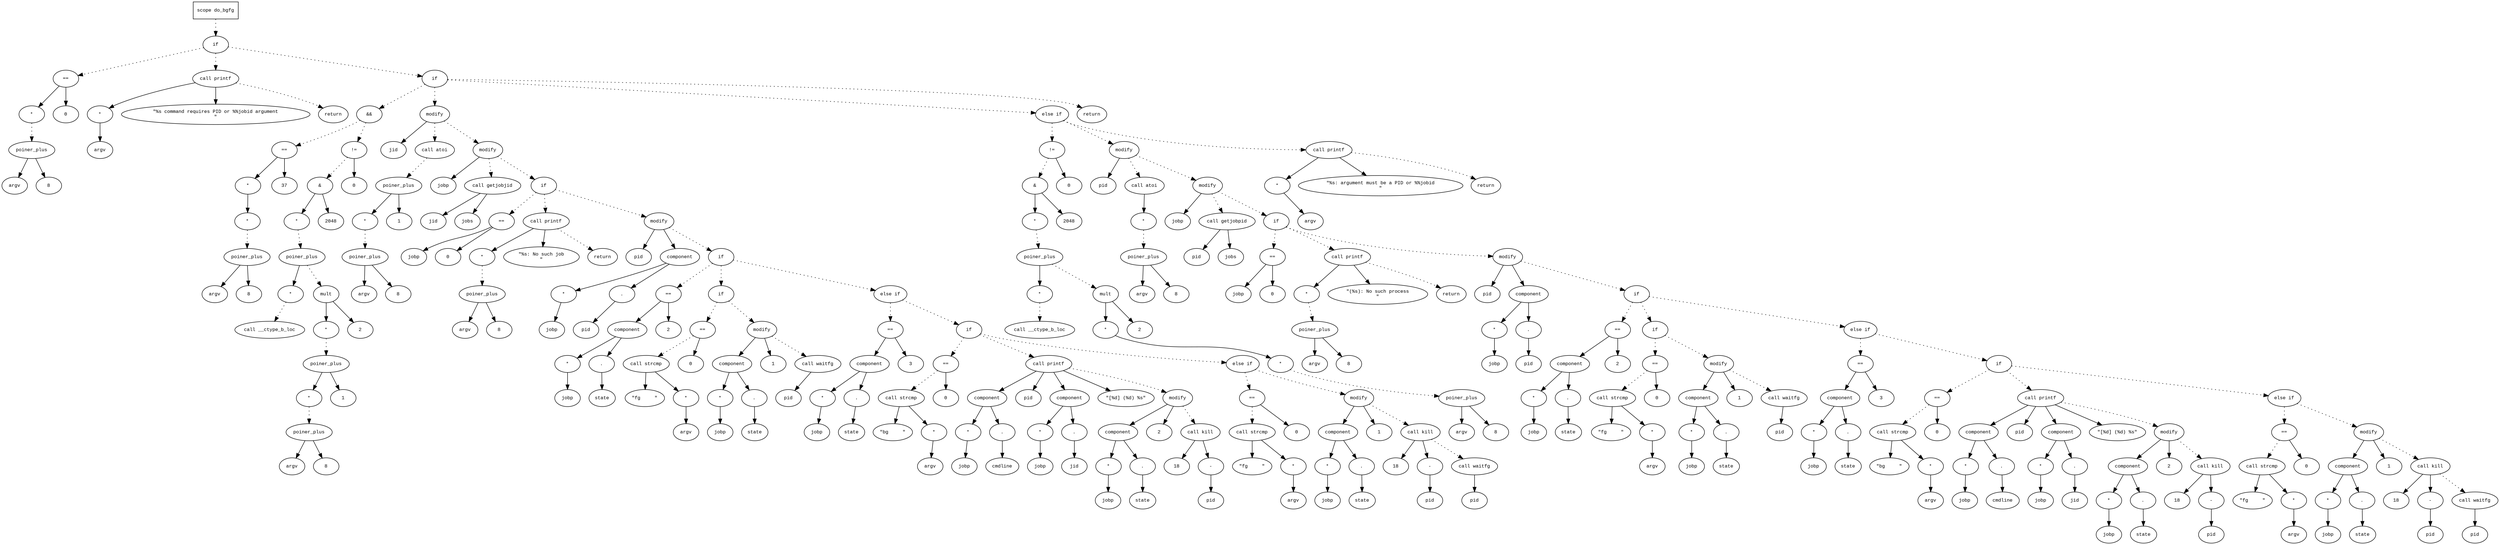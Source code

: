 digraph AST {
  graph [fontname="Times New Roman",fontsize=10];
  node  [fontname="Courier New",fontsize=10];
  edge  [fontname="Times New Roman",fontsize=10];

  node1 [label="scope do_bgfg",shape=box];
  node2 [label="if",shape=ellipse];
  node1 -> node2 [style=dotted];
  node3 [label="==",shape=ellipse];
  node4 [label="*",shape=ellipse];
  node5 [label="poiner_plus",shape=ellipse];
  node6 [label="argv",shape=ellipse];
  node5 -> node6;
  node7 [label="8",shape=ellipse];
  node5 -> node7;
  node4 -> node5 [style=dotted];
  node3 -> node4;
  node8 [label="0",shape=ellipse];
  node3 -> node8;
  node2 -> node3 [style=dotted];
  node9 [label="call printf",shape=ellipse];
  node10 [label="*",shape=ellipse];
  node11 [label="argv",shape=ellipse];
  node10 -> node11;
  node9 -> node10;
  node12 [label="\"%s command requires PID or %%jobid argument
\"",shape=ellipse];
  node9 -> node12;
  node2 -> node9 [style=dotted];
  node13 [label="return",shape=ellipse];
  node9 -> node13 [style=dotted];
  node14 [label="if",shape=ellipse];
  node2 -> node14 [style=dotted];
  node15 [label="&&",shape=ellipse];
  node16 [label="==",shape=ellipse];
  node17 [label="*",shape=ellipse];
  node18 [label="*",shape=ellipse];
  node19 [label="poiner_plus",shape=ellipse];
  node20 [label="argv",shape=ellipse];
  node19 -> node20;
  node21 [label="8",shape=ellipse];
  node19 -> node21;
  node18 -> node19 [style=dotted];
  node17 -> node18;
  node16 -> node17;
  node22 [label="37",shape=ellipse];
  node16 -> node22;
  node15 -> node16 [style=dotted];
  node23 [label="!=",shape=ellipse];
  node24 [label="&",shape=ellipse];
  node25 [label="*",shape=ellipse];
  node26 [label="poiner_plus",shape=ellipse];
  node27 [label="*",shape=ellipse];
  node28 [label="call __ctype_b_loc",shape=ellipse];
  node27 -> node28 [style=dotted];
  node26 -> node27;
  node29 [label="mult",shape=ellipse];
  node30 [label="*",shape=ellipse];
  node31 [label="poiner_plus",shape=ellipse];
  node32 [label="*",shape=ellipse];
  node33 [label="poiner_plus",shape=ellipse];
  node34 [label="argv",shape=ellipse];
  node33 -> node34;
  node35 [label="8",shape=ellipse];
  node33 -> node35;
  node32 -> node33 [style=dotted];
  node31 -> node32;
  node36 [label="1",shape=ellipse];
  node31 -> node36;
  node30 -> node31 [style=dotted];
  node29 -> node30;
  node37 [label="2",shape=ellipse];
  node29 -> node37;
  node26 -> node29 [style=dotted];
  node25 -> node26 [style=dotted];
  node24 -> node25;
  node38 [label="2048",shape=ellipse];
  node24 -> node38;
  node23 -> node24 [style=dotted];
  node39 [label="0",shape=ellipse];
  node23 -> node39;
  node15 -> node23 [style=dotted];
  node14 -> node15 [style=dotted];
  node40 [label="modify",shape=ellipse];
  node41 [label="jid",shape=ellipse];
  node40 -> node41;
  node42 [label="call atoi",shape=ellipse];
  node43 [label="poiner_plus",shape=ellipse];
  node44 [label="*",shape=ellipse];
  node45 [label="poiner_plus",shape=ellipse];
  node46 [label="argv",shape=ellipse];
  node45 -> node46;
  node47 [label="8",shape=ellipse];
  node45 -> node47;
  node44 -> node45 [style=dotted];
  node43 -> node44;
  node48 [label="1",shape=ellipse];
  node43 -> node48;
  node42 -> node43 [style=dotted];
  node40 -> node42 [style=dotted];
  node14 -> node40 [style=dotted];
  node49 [label="modify",shape=ellipse];
  node50 [label="jobp",shape=ellipse];
  node49 -> node50;
  node51 [label="call getjobjid",shape=ellipse];
  node52 [label="jid",shape=ellipse];
  node51 -> node52;
  node53 [label="jobs",shape=ellipse];
  node51 -> node53;
  node49 -> node51 [style=dotted];
  node40 -> node49 [style=dotted];
  node54 [label="if",shape=ellipse];
  node49 -> node54 [style=dotted];
  node55 [label="==",shape=ellipse];
  node56 [label="jobp",shape=ellipse];
  node55 -> node56;
  node57 [label="0",shape=ellipse];
  node55 -> node57;
  node54 -> node55 [style=dotted];
  node58 [label="call printf",shape=ellipse];
  node59 [label="*",shape=ellipse];
  node60 [label="poiner_plus",shape=ellipse];
  node61 [label="argv",shape=ellipse];
  node60 -> node61;
  node62 [label="8",shape=ellipse];
  node60 -> node62;
  node59 -> node60 [style=dotted];
  node58 -> node59;
  node63 [label="\"%s: No such job
\"",shape=ellipse];
  node58 -> node63;
  node54 -> node58 [style=dotted];
  node64 [label="return",shape=ellipse];
  node58 -> node64 [style=dotted];
  node65 [label="modify",shape=ellipse];
  node66 [label="pid",shape=ellipse];
  node65 -> node66;
  node67 [label="component",shape=ellipse];
  node65 -> node67;
  node68 [label="*",shape=ellipse];
  node69 [label="jobp",shape=ellipse];
  node68 -> node69;
  node67 -> node68;
  node70 [label=".",shape=ellipse];
  node67 -> node70;
  node71 [label="pid",shape=ellipse];
  node70 -> node71;
  node54 -> node65 [style=dotted];
  node72 [label="if",shape=ellipse];
  node65 -> node72 [style=dotted];
  node73 [label="==",shape=ellipse];
  node74 [label="component",shape=ellipse];
  node73 -> node74;
  node75 [label="*",shape=ellipse];
  node76 [label="jobp",shape=ellipse];
  node75 -> node76;
  node74 -> node75;
  node77 [label=".",shape=ellipse];
  node74 -> node77;
  node78 [label="state",shape=ellipse];
  node77 -> node78;
  node79 [label="2",shape=ellipse];
  node73 -> node79;
  node72 -> node73 [style=dotted];
  node80 [label="if",shape=ellipse];
  node72 -> node80 [style=dotted];
  node81 [label="==",shape=ellipse];
  node82 [label="call strcmp",shape=ellipse];
  node83 [label="\"fg     \"",shape=ellipse];
  node82 -> node83;
  node84 [label="*",shape=ellipse];
  node85 [label="argv",shape=ellipse];
  node84 -> node85;
  node82 -> node84;
  node81 -> node82 [style=dotted];
  node86 [label="0",shape=ellipse];
  node81 -> node86;
  node80 -> node81 [style=dotted];
  node87 [label="modify",shape=ellipse];
  node88 [label="component",shape=ellipse];
  node87 -> node88;
  node89 [label="*",shape=ellipse];
  node90 [label="jobp",shape=ellipse];
  node89 -> node90;
  node88 -> node89;
  node91 [label=".",shape=ellipse];
  node88 -> node91;
  node92 [label="state",shape=ellipse];
  node91 -> node92;
  node93 [label="1",shape=ellipse];
  node87 -> node93;
  node80 -> node87 [style=dotted];
  node94 [label="call waitfg",shape=ellipse];
  node95 [label="pid",shape=ellipse];
  node94 -> node95;
  node87 -> node94 [style=dotted];
  node96 [label="else if",shape=ellipse];
  node72 -> node96 [style=dotted];
  node97 [label="==",shape=ellipse];
  node98 [label="component",shape=ellipse];
  node97 -> node98;
  node99 [label="*",shape=ellipse];
  node100 [label="jobp",shape=ellipse];
  node99 -> node100;
  node98 -> node99;
  node101 [label=".",shape=ellipse];
  node98 -> node101;
  node102 [label="state",shape=ellipse];
  node101 -> node102;
  node103 [label="3",shape=ellipse];
  node97 -> node103;
  node96 -> node97 [style=dotted];
  node104 [label="if",shape=ellipse];
  node96 -> node104 [style=dotted];
  node105 [label="==",shape=ellipse];
  node106 [label="call strcmp",shape=ellipse];
  node107 [label="\"bg     \"",shape=ellipse];
  node106 -> node107;
  node108 [label="*",shape=ellipse];
  node109 [label="argv",shape=ellipse];
  node108 -> node109;
  node106 -> node108;
  node105 -> node106 [style=dotted];
  node110 [label="0",shape=ellipse];
  node105 -> node110;
  node104 -> node105 [style=dotted];
  node111 [label="call printf",shape=ellipse];
  node112 [label="component",shape=ellipse];
  node111 -> node112;
  node113 [label="*",shape=ellipse];
  node114 [label="jobp",shape=ellipse];
  node113 -> node114;
  node112 -> node113;
  node115 [label=".",shape=ellipse];
  node112 -> node115;
  node116 [label="cmdline",shape=ellipse];
  node115 -> node116;
  node117 [label="pid",shape=ellipse];
  node111 -> node117;
  node118 [label="component",shape=ellipse];
  node111 -> node118;
  node119 [label="*",shape=ellipse];
  node120 [label="jobp",shape=ellipse];
  node119 -> node120;
  node118 -> node119;
  node121 [label=".",shape=ellipse];
  node118 -> node121;
  node122 [label="jid",shape=ellipse];
  node121 -> node122;
  node123 [label="\"[%d] (%d) %s\"",shape=ellipse];
  node111 -> node123;
  node104 -> node111 [style=dotted];
  node124 [label="modify",shape=ellipse];
  node125 [label="component",shape=ellipse];
  node124 -> node125;
  node126 [label="*",shape=ellipse];
  node127 [label="jobp",shape=ellipse];
  node126 -> node127;
  node125 -> node126;
  node128 [label=".",shape=ellipse];
  node125 -> node128;
  node129 [label="state",shape=ellipse];
  node128 -> node129;
  node130 [label="2",shape=ellipse];
  node124 -> node130;
  node111 -> node124 [style=dotted];
  node131 [label="call kill",shape=ellipse];
  node132 [label="18",shape=ellipse];
  node131 -> node132;
  node133 [label="-",shape=ellipse];
  node134 [label="pid",shape=ellipse];
  node133 -> node134;
  node131 -> node133;
  node124 -> node131 [style=dotted];
  node135 [label="else if",shape=ellipse];
  node104 -> node135 [style=dotted];
  node136 [label="==",shape=ellipse];
  node137 [label="call strcmp",shape=ellipse];
  node138 [label="\"fg     \"",shape=ellipse];
  node137 -> node138;
  node139 [label="*",shape=ellipse];
  node140 [label="argv",shape=ellipse];
  node139 -> node140;
  node137 -> node139;
  node136 -> node137 [style=dotted];
  node141 [label="0",shape=ellipse];
  node136 -> node141;
  node135 -> node136 [style=dotted];
  node142 [label="modify",shape=ellipse];
  node143 [label="component",shape=ellipse];
  node142 -> node143;
  node144 [label="*",shape=ellipse];
  node145 [label="jobp",shape=ellipse];
  node144 -> node145;
  node143 -> node144;
  node146 [label=".",shape=ellipse];
  node143 -> node146;
  node147 [label="state",shape=ellipse];
  node146 -> node147;
  node148 [label="1",shape=ellipse];
  node142 -> node148;
  node135 -> node142 [style=dotted];
  node149 [label="call kill",shape=ellipse];
  node150 [label="18",shape=ellipse];
  node149 -> node150;
  node151 [label="-",shape=ellipse];
  node152 [label="pid",shape=ellipse];
  node151 -> node152;
  node149 -> node151;
  node142 -> node149 [style=dotted];
  node153 [label="call waitfg",shape=ellipse];
  node154 [label="pid",shape=ellipse];
  node153 -> node154;
  node149 -> node153 [style=dotted];
  node155 [label="else if",shape=ellipse];
  node14 -> node155 [style=dotted];
  node156 [label="!=",shape=ellipse];
  node157 [label="&",shape=ellipse];
  node158 [label="*",shape=ellipse];
  node159 [label="poiner_plus",shape=ellipse];
  node160 [label="*",shape=ellipse];
  node161 [label="call __ctype_b_loc",shape=ellipse];
  node160 -> node161 [style=dotted];
  node159 -> node160;
  node162 [label="mult",shape=ellipse];
  node163 [label="*",shape=ellipse];
  node164 [label="*",shape=ellipse];
  node165 [label="poiner_plus",shape=ellipse];
  node166 [label="argv",shape=ellipse];
  node165 -> node166;
  node167 [label="8",shape=ellipse];
  node165 -> node167;
  node164 -> node165 [style=dotted];
  node163 -> node164;
  node162 -> node163;
  node168 [label="2",shape=ellipse];
  node162 -> node168;
  node159 -> node162 [style=dotted];
  node158 -> node159 [style=dotted];
  node157 -> node158;
  node169 [label="2048",shape=ellipse];
  node157 -> node169;
  node156 -> node157 [style=dotted];
  node170 [label="0",shape=ellipse];
  node156 -> node170;
  node155 -> node156 [style=dotted];
  node171 [label="modify",shape=ellipse];
  node172 [label="pid",shape=ellipse];
  node171 -> node172;
  node173 [label="call atoi",shape=ellipse];
  node174 [label="*",shape=ellipse];
  node175 [label="poiner_plus",shape=ellipse];
  node176 [label="argv",shape=ellipse];
  node175 -> node176;
  node177 [label="8",shape=ellipse];
  node175 -> node177;
  node174 -> node175 [style=dotted];
  node173 -> node174;
  node171 -> node173 [style=dotted];
  node155 -> node171 [style=dotted];
  node178 [label="modify",shape=ellipse];
  node179 [label="jobp",shape=ellipse];
  node178 -> node179;
  node180 [label="call getjobpid",shape=ellipse];
  node181 [label="pid",shape=ellipse];
  node180 -> node181;
  node182 [label="jobs",shape=ellipse];
  node180 -> node182;
  node178 -> node180 [style=dotted];
  node171 -> node178 [style=dotted];
  node183 [label="if",shape=ellipse];
  node178 -> node183 [style=dotted];
  node184 [label="==",shape=ellipse];
  node185 [label="jobp",shape=ellipse];
  node184 -> node185;
  node186 [label="0",shape=ellipse];
  node184 -> node186;
  node183 -> node184 [style=dotted];
  node187 [label="call printf",shape=ellipse];
  node188 [label="*",shape=ellipse];
  node189 [label="poiner_plus",shape=ellipse];
  node190 [label="argv",shape=ellipse];
  node189 -> node190;
  node191 [label="8",shape=ellipse];
  node189 -> node191;
  node188 -> node189 [style=dotted];
  node187 -> node188;
  node192 [label="\"(%s): No such process
\"",shape=ellipse];
  node187 -> node192;
  node183 -> node187 [style=dotted];
  node193 [label="return",shape=ellipse];
  node187 -> node193 [style=dotted];
  node194 [label="modify",shape=ellipse];
  node195 [label="pid",shape=ellipse];
  node194 -> node195;
  node196 [label="component",shape=ellipse];
  node194 -> node196;
  node197 [label="*",shape=ellipse];
  node198 [label="jobp",shape=ellipse];
  node197 -> node198;
  node196 -> node197;
  node199 [label=".",shape=ellipse];
  node196 -> node199;
  node200 [label="pid",shape=ellipse];
  node199 -> node200;
  node183 -> node194 [style=dotted];
  node201 [label="if",shape=ellipse];
  node194 -> node201 [style=dotted];
  node202 [label="==",shape=ellipse];
  node203 [label="component",shape=ellipse];
  node202 -> node203;
  node204 [label="*",shape=ellipse];
  node205 [label="jobp",shape=ellipse];
  node204 -> node205;
  node203 -> node204;
  node206 [label=".",shape=ellipse];
  node203 -> node206;
  node207 [label="state",shape=ellipse];
  node206 -> node207;
  node208 [label="2",shape=ellipse];
  node202 -> node208;
  node201 -> node202 [style=dotted];
  node209 [label="if",shape=ellipse];
  node201 -> node209 [style=dotted];
  node210 [label="==",shape=ellipse];
  node211 [label="call strcmp",shape=ellipse];
  node212 [label="\"fg     \"",shape=ellipse];
  node211 -> node212;
  node213 [label="*",shape=ellipse];
  node214 [label="argv",shape=ellipse];
  node213 -> node214;
  node211 -> node213;
  node210 -> node211 [style=dotted];
  node215 [label="0",shape=ellipse];
  node210 -> node215;
  node209 -> node210 [style=dotted];
  node216 [label="modify",shape=ellipse];
  node217 [label="component",shape=ellipse];
  node216 -> node217;
  node218 [label="*",shape=ellipse];
  node219 [label="jobp",shape=ellipse];
  node218 -> node219;
  node217 -> node218;
  node220 [label=".",shape=ellipse];
  node217 -> node220;
  node221 [label="state",shape=ellipse];
  node220 -> node221;
  node222 [label="1",shape=ellipse];
  node216 -> node222;
  node209 -> node216 [style=dotted];
  node223 [label="call waitfg",shape=ellipse];
  node224 [label="pid",shape=ellipse];
  node223 -> node224;
  node216 -> node223 [style=dotted];
  node225 [label="else if",shape=ellipse];
  node201 -> node225 [style=dotted];
  node226 [label="==",shape=ellipse];
  node227 [label="component",shape=ellipse];
  node226 -> node227;
  node228 [label="*",shape=ellipse];
  node229 [label="jobp",shape=ellipse];
  node228 -> node229;
  node227 -> node228;
  node230 [label=".",shape=ellipse];
  node227 -> node230;
  node231 [label="state",shape=ellipse];
  node230 -> node231;
  node232 [label="3",shape=ellipse];
  node226 -> node232;
  node225 -> node226 [style=dotted];
  node233 [label="if",shape=ellipse];
  node225 -> node233 [style=dotted];
  node234 [label="==",shape=ellipse];
  node235 [label="call strcmp",shape=ellipse];
  node236 [label="\"bg     \"",shape=ellipse];
  node235 -> node236;
  node237 [label="*",shape=ellipse];
  node238 [label="argv",shape=ellipse];
  node237 -> node238;
  node235 -> node237;
  node234 -> node235 [style=dotted];
  node239 [label="0",shape=ellipse];
  node234 -> node239;
  node233 -> node234 [style=dotted];
  node240 [label="call printf",shape=ellipse];
  node241 [label="component",shape=ellipse];
  node240 -> node241;
  node242 [label="*",shape=ellipse];
  node243 [label="jobp",shape=ellipse];
  node242 -> node243;
  node241 -> node242;
  node244 [label=".",shape=ellipse];
  node241 -> node244;
  node245 [label="cmdline",shape=ellipse];
  node244 -> node245;
  node246 [label="pid",shape=ellipse];
  node240 -> node246;
  node247 [label="component",shape=ellipse];
  node240 -> node247;
  node248 [label="*",shape=ellipse];
  node249 [label="jobp",shape=ellipse];
  node248 -> node249;
  node247 -> node248;
  node250 [label=".",shape=ellipse];
  node247 -> node250;
  node251 [label="jid",shape=ellipse];
  node250 -> node251;
  node252 [label="\"[%d] (%d) %s\"",shape=ellipse];
  node240 -> node252;
  node233 -> node240 [style=dotted];
  node253 [label="modify",shape=ellipse];
  node254 [label="component",shape=ellipse];
  node253 -> node254;
  node255 [label="*",shape=ellipse];
  node256 [label="jobp",shape=ellipse];
  node255 -> node256;
  node254 -> node255;
  node257 [label=".",shape=ellipse];
  node254 -> node257;
  node258 [label="state",shape=ellipse];
  node257 -> node258;
  node259 [label="2",shape=ellipse];
  node253 -> node259;
  node240 -> node253 [style=dotted];
  node260 [label="call kill",shape=ellipse];
  node261 [label="18",shape=ellipse];
  node260 -> node261;
  node262 [label="-",shape=ellipse];
  node263 [label="pid",shape=ellipse];
  node262 -> node263;
  node260 -> node262;
  node253 -> node260 [style=dotted];
  node264 [label="else if",shape=ellipse];
  node233 -> node264 [style=dotted];
  node265 [label="==",shape=ellipse];
  node266 [label="call strcmp",shape=ellipse];
  node267 [label="\"fg     \"",shape=ellipse];
  node266 -> node267;
  node268 [label="*",shape=ellipse];
  node269 [label="argv",shape=ellipse];
  node268 -> node269;
  node266 -> node268;
  node265 -> node266 [style=dotted];
  node270 [label="0",shape=ellipse];
  node265 -> node270;
  node264 -> node265 [style=dotted];
  node271 [label="modify",shape=ellipse];
  node272 [label="component",shape=ellipse];
  node271 -> node272;
  node273 [label="*",shape=ellipse];
  node274 [label="jobp",shape=ellipse];
  node273 -> node274;
  node272 -> node273;
  node275 [label=".",shape=ellipse];
  node272 -> node275;
  node276 [label="state",shape=ellipse];
  node275 -> node276;
  node277 [label="1",shape=ellipse];
  node271 -> node277;
  node264 -> node271 [style=dotted];
  node278 [label="call kill",shape=ellipse];
  node279 [label="18",shape=ellipse];
  node278 -> node279;
  node280 [label="-",shape=ellipse];
  node281 [label="pid",shape=ellipse];
  node280 -> node281;
  node278 -> node280;
  node271 -> node278 [style=dotted];
  node282 [label="call waitfg",shape=ellipse];
  node283 [label="pid",shape=ellipse];
  node282 -> node283;
  node278 -> node282 [style=dotted];
  node284 [label="call printf",shape=ellipse];
  node285 [label="*",shape=ellipse];
  node286 [label="argv",shape=ellipse];
  node285 -> node286;
  node284 -> node285;
  node287 [label="\"%s: argument must be a PID or %%jobid
\"",shape=ellipse];
  node284 -> node287;
  node155 -> node284 [style=dotted];
  node288 [label="return",shape=ellipse];
  node284 -> node288 [style=dotted];
  node289 [label="return",shape=ellipse];
  node14 -> node289 [style=dotted];
} 